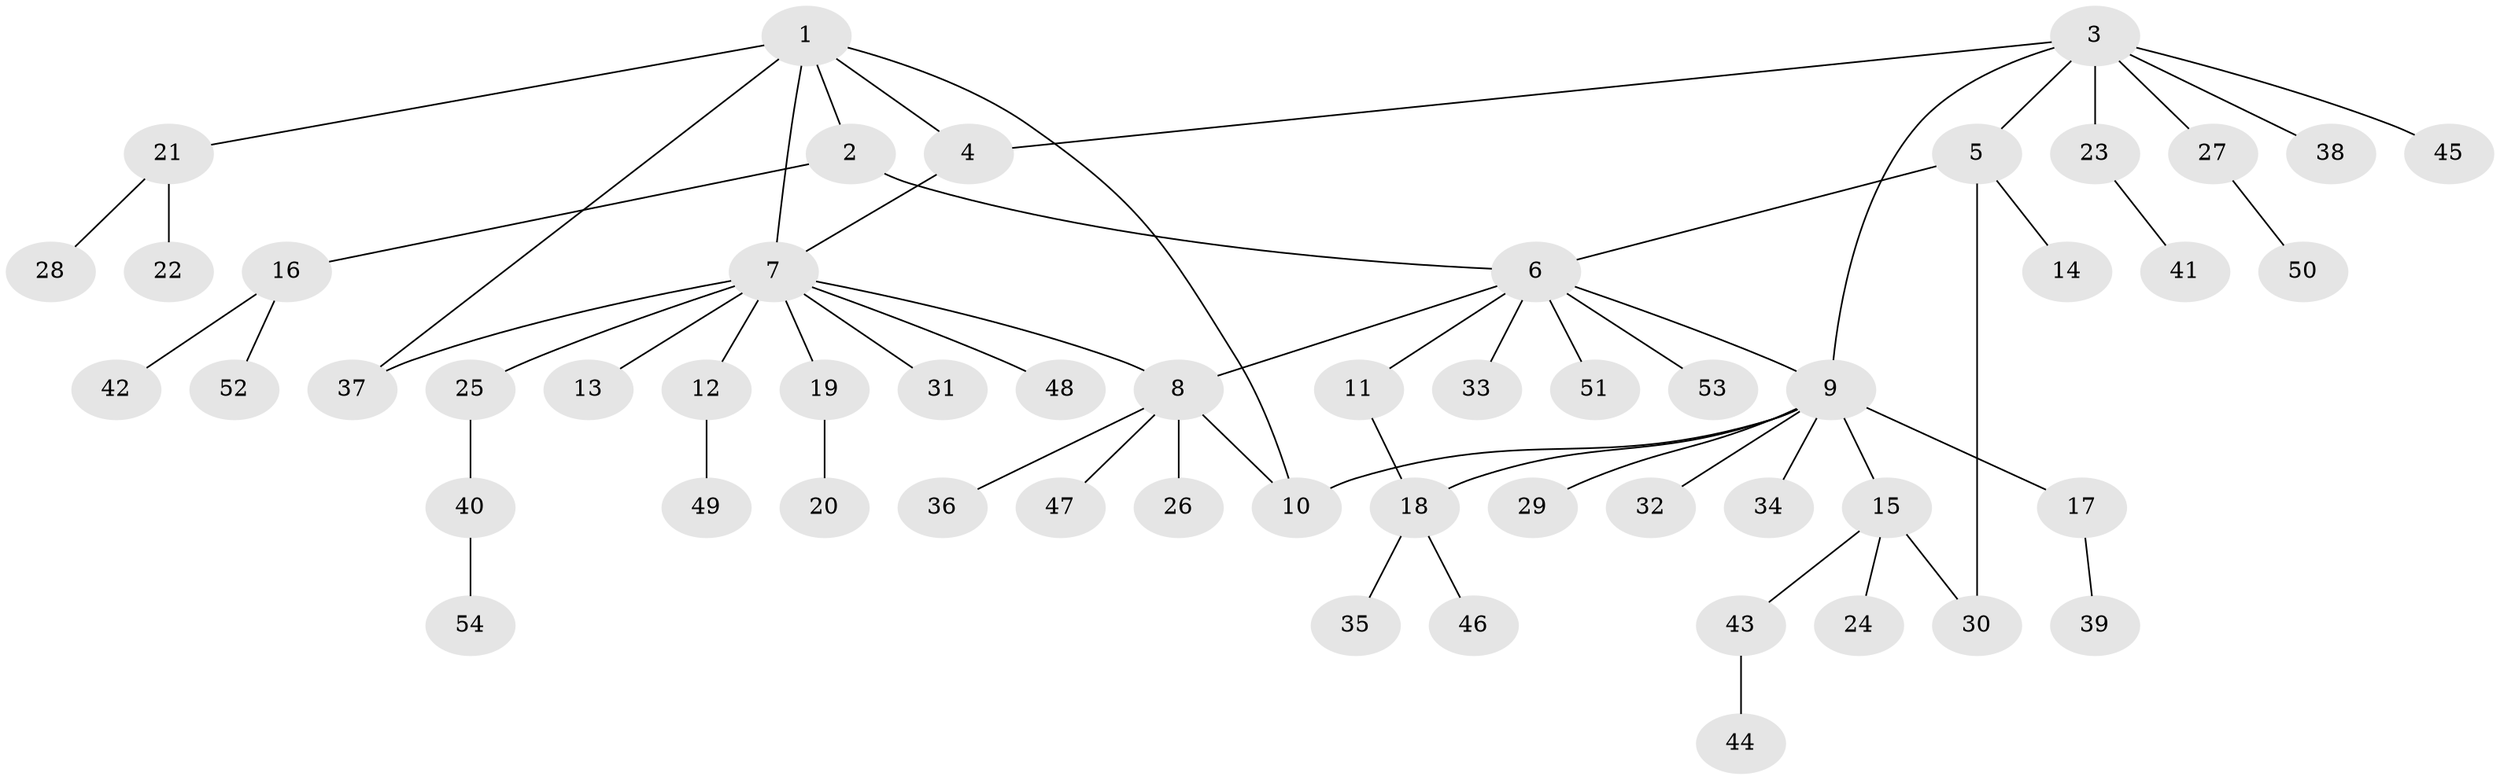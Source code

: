 // Generated by graph-tools (version 1.1) at 2025/26/03/09/25 03:26:33]
// undirected, 54 vertices, 62 edges
graph export_dot {
graph [start="1"]
  node [color=gray90,style=filled];
  1;
  2;
  3;
  4;
  5;
  6;
  7;
  8;
  9;
  10;
  11;
  12;
  13;
  14;
  15;
  16;
  17;
  18;
  19;
  20;
  21;
  22;
  23;
  24;
  25;
  26;
  27;
  28;
  29;
  30;
  31;
  32;
  33;
  34;
  35;
  36;
  37;
  38;
  39;
  40;
  41;
  42;
  43;
  44;
  45;
  46;
  47;
  48;
  49;
  50;
  51;
  52;
  53;
  54;
  1 -- 2;
  1 -- 4;
  1 -- 7;
  1 -- 10;
  1 -- 21;
  1 -- 37;
  2 -- 6;
  2 -- 16;
  3 -- 4;
  3 -- 5;
  3 -- 9;
  3 -- 23;
  3 -- 27;
  3 -- 38;
  3 -- 45;
  4 -- 7;
  5 -- 6;
  5 -- 14;
  5 -- 30;
  6 -- 8;
  6 -- 9;
  6 -- 11;
  6 -- 33;
  6 -- 51;
  6 -- 53;
  7 -- 8;
  7 -- 12;
  7 -- 13;
  7 -- 19;
  7 -- 25;
  7 -- 31;
  7 -- 37;
  7 -- 48;
  8 -- 10;
  8 -- 26;
  8 -- 36;
  8 -- 47;
  9 -- 10;
  9 -- 15;
  9 -- 17;
  9 -- 18;
  9 -- 29;
  9 -- 32;
  9 -- 34;
  11 -- 18;
  12 -- 49;
  15 -- 24;
  15 -- 30;
  15 -- 43;
  16 -- 42;
  16 -- 52;
  17 -- 39;
  18 -- 35;
  18 -- 46;
  19 -- 20;
  21 -- 22;
  21 -- 28;
  23 -- 41;
  25 -- 40;
  27 -- 50;
  40 -- 54;
  43 -- 44;
}
